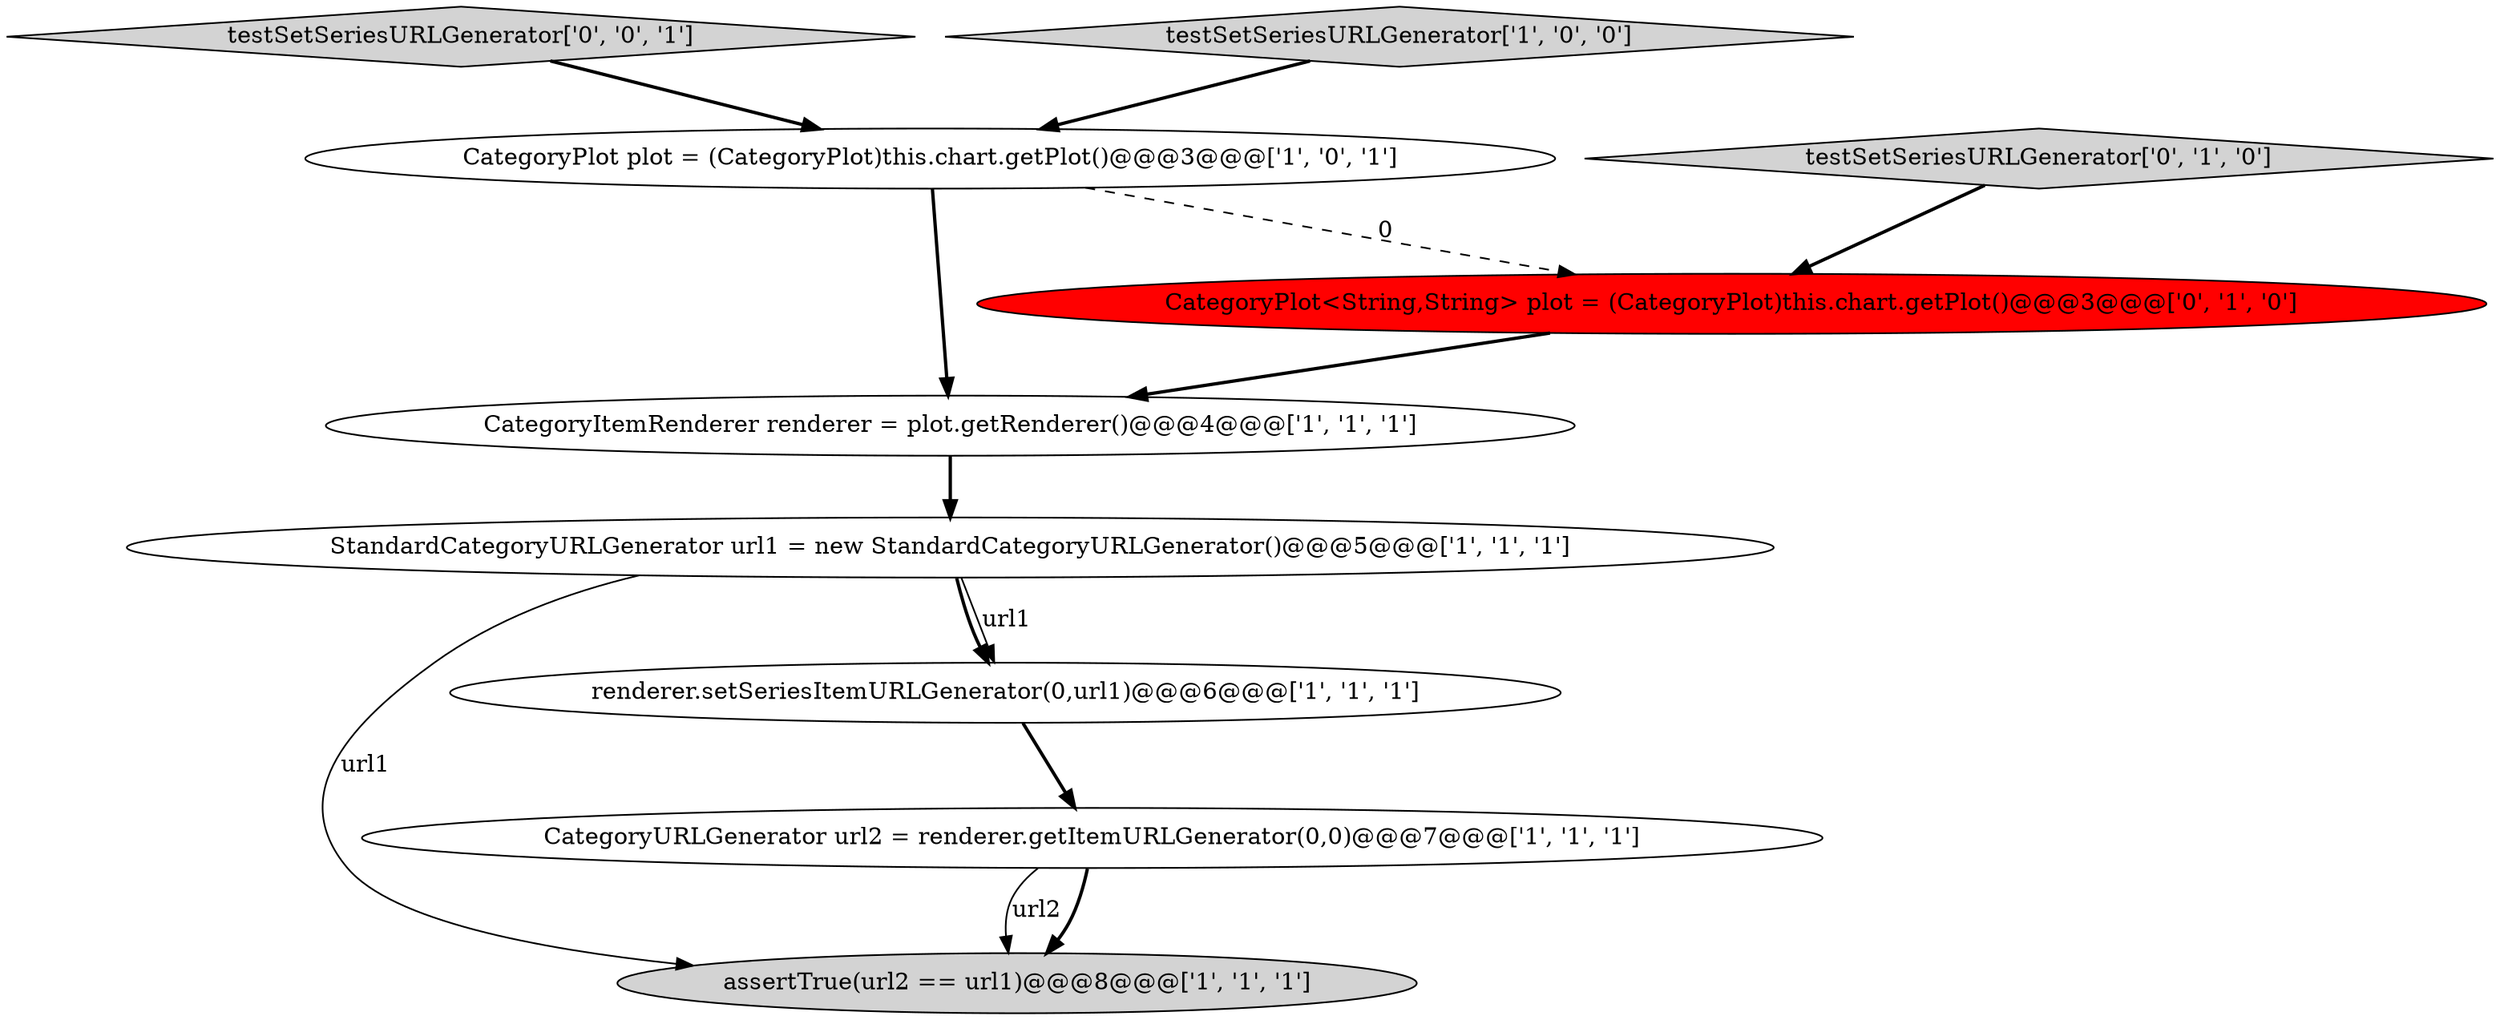 digraph {
9 [style = filled, label = "testSetSeriesURLGenerator['0', '0', '1']", fillcolor = lightgray, shape = diamond image = "AAA0AAABBB3BBB"];
4 [style = filled, label = "testSetSeriesURLGenerator['1', '0', '0']", fillcolor = lightgray, shape = diamond image = "AAA0AAABBB1BBB"];
2 [style = filled, label = "StandardCategoryURLGenerator url1 = new StandardCategoryURLGenerator()@@@5@@@['1', '1', '1']", fillcolor = white, shape = ellipse image = "AAA0AAABBB1BBB"];
5 [style = filled, label = "CategoryPlot plot = (CategoryPlot)this.chart.getPlot()@@@3@@@['1', '0', '1']", fillcolor = white, shape = ellipse image = "AAA0AAABBB1BBB"];
8 [style = filled, label = "CategoryPlot<String,String> plot = (CategoryPlot)this.chart.getPlot()@@@3@@@['0', '1', '0']", fillcolor = red, shape = ellipse image = "AAA1AAABBB2BBB"];
6 [style = filled, label = "CategoryURLGenerator url2 = renderer.getItemURLGenerator(0,0)@@@7@@@['1', '1', '1']", fillcolor = white, shape = ellipse image = "AAA0AAABBB1BBB"];
7 [style = filled, label = "testSetSeriesURLGenerator['0', '1', '0']", fillcolor = lightgray, shape = diamond image = "AAA0AAABBB2BBB"];
1 [style = filled, label = "assertTrue(url2 == url1)@@@8@@@['1', '1', '1']", fillcolor = lightgray, shape = ellipse image = "AAA0AAABBB1BBB"];
3 [style = filled, label = "CategoryItemRenderer renderer = plot.getRenderer()@@@4@@@['1', '1', '1']", fillcolor = white, shape = ellipse image = "AAA0AAABBB1BBB"];
0 [style = filled, label = "renderer.setSeriesItemURLGenerator(0,url1)@@@6@@@['1', '1', '1']", fillcolor = white, shape = ellipse image = "AAA0AAABBB1BBB"];
9->5 [style = bold, label=""];
5->3 [style = bold, label=""];
5->8 [style = dashed, label="0"];
6->1 [style = bold, label=""];
2->0 [style = bold, label=""];
2->0 [style = solid, label="url1"];
3->2 [style = bold, label=""];
2->1 [style = solid, label="url1"];
6->1 [style = solid, label="url2"];
7->8 [style = bold, label=""];
0->6 [style = bold, label=""];
4->5 [style = bold, label=""];
8->3 [style = bold, label=""];
}
